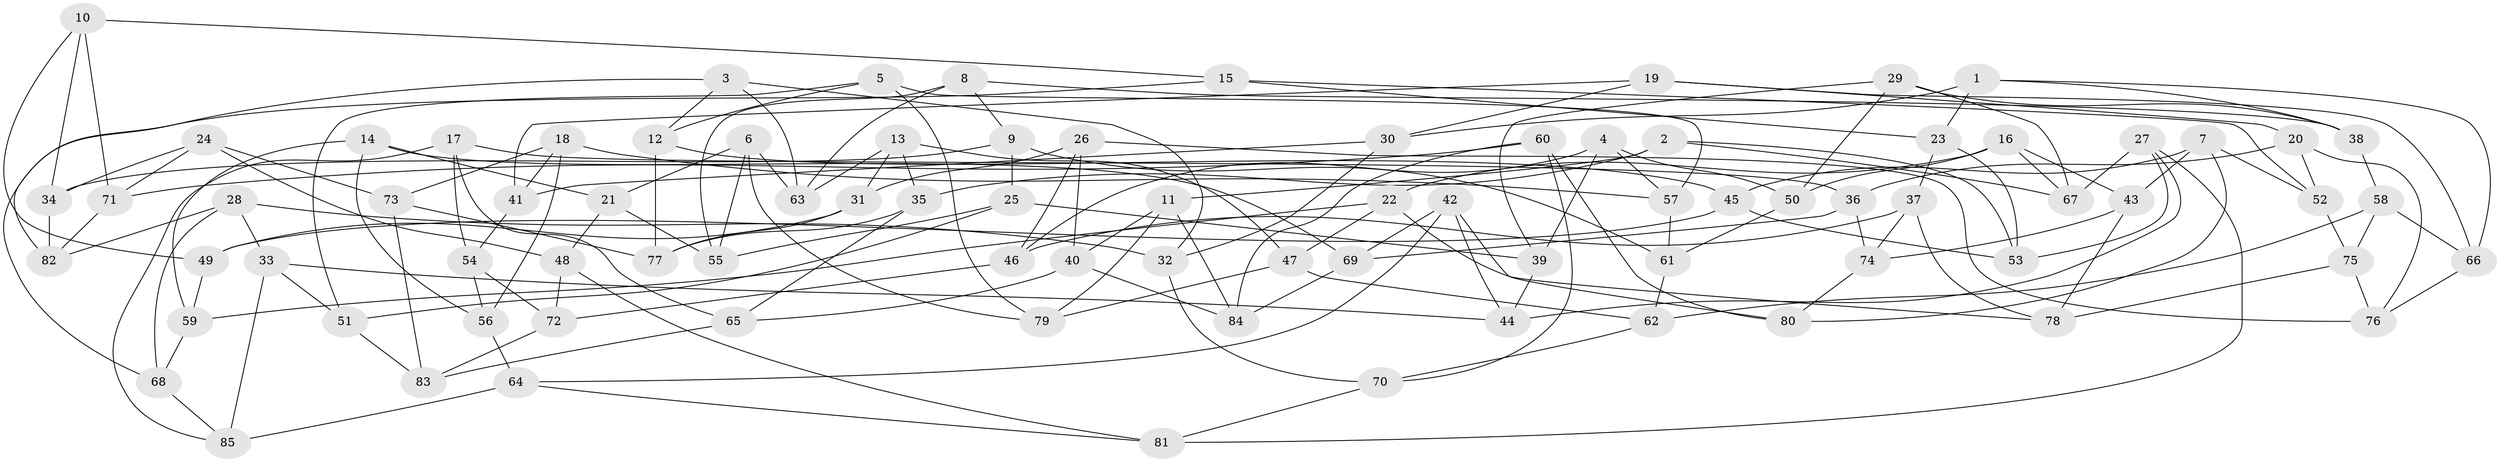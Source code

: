 // coarse degree distribution, {6: 0.46153846153846156, 5: 0.15384615384615385, 4: 0.38461538461538464}
// Generated by graph-tools (version 1.1) at 2025/52/02/27/25 19:52:33]
// undirected, 85 vertices, 170 edges
graph export_dot {
graph [start="1"]
  node [color=gray90,style=filled];
  1;
  2;
  3;
  4;
  5;
  6;
  7;
  8;
  9;
  10;
  11;
  12;
  13;
  14;
  15;
  16;
  17;
  18;
  19;
  20;
  21;
  22;
  23;
  24;
  25;
  26;
  27;
  28;
  29;
  30;
  31;
  32;
  33;
  34;
  35;
  36;
  37;
  38;
  39;
  40;
  41;
  42;
  43;
  44;
  45;
  46;
  47;
  48;
  49;
  50;
  51;
  52;
  53;
  54;
  55;
  56;
  57;
  58;
  59;
  60;
  61;
  62;
  63;
  64;
  65;
  66;
  67;
  68;
  69;
  70;
  71;
  72;
  73;
  74;
  75;
  76;
  77;
  78;
  79;
  80;
  81;
  82;
  83;
  84;
  85;
  1 -- 23;
  1 -- 38;
  1 -- 66;
  1 -- 30;
  2 -- 11;
  2 -- 53;
  2 -- 35;
  2 -- 67;
  3 -- 63;
  3 -- 32;
  3 -- 12;
  3 -- 82;
  4 -- 39;
  4 -- 50;
  4 -- 46;
  4 -- 57;
  5 -- 51;
  5 -- 79;
  5 -- 57;
  5 -- 12;
  6 -- 55;
  6 -- 63;
  6 -- 21;
  6 -- 79;
  7 -- 45;
  7 -- 43;
  7 -- 52;
  7 -- 80;
  8 -- 55;
  8 -- 38;
  8 -- 63;
  8 -- 9;
  9 -- 34;
  9 -- 25;
  9 -- 61;
  10 -- 34;
  10 -- 49;
  10 -- 71;
  10 -- 15;
  11 -- 40;
  11 -- 84;
  11 -- 79;
  12 -- 77;
  12 -- 45;
  13 -- 35;
  13 -- 31;
  13 -- 63;
  13 -- 47;
  14 -- 69;
  14 -- 21;
  14 -- 56;
  14 -- 59;
  15 -- 23;
  15 -- 68;
  15 -- 52;
  16 -- 67;
  16 -- 50;
  16 -- 22;
  16 -- 43;
  17 -- 54;
  17 -- 85;
  17 -- 65;
  17 -- 36;
  18 -- 56;
  18 -- 73;
  18 -- 57;
  18 -- 41;
  19 -- 66;
  19 -- 20;
  19 -- 30;
  19 -- 41;
  20 -- 76;
  20 -- 36;
  20 -- 52;
  21 -- 55;
  21 -- 48;
  22 -- 59;
  22 -- 47;
  22 -- 78;
  23 -- 53;
  23 -- 37;
  24 -- 48;
  24 -- 71;
  24 -- 73;
  24 -- 34;
  25 -- 51;
  25 -- 39;
  25 -- 55;
  26 -- 76;
  26 -- 31;
  26 -- 40;
  26 -- 46;
  27 -- 44;
  27 -- 81;
  27 -- 67;
  27 -- 53;
  28 -- 82;
  28 -- 68;
  28 -- 32;
  28 -- 33;
  29 -- 67;
  29 -- 39;
  29 -- 38;
  29 -- 50;
  30 -- 32;
  30 -- 41;
  31 -- 77;
  31 -- 49;
  32 -- 70;
  33 -- 51;
  33 -- 44;
  33 -- 85;
  34 -- 82;
  35 -- 65;
  35 -- 77;
  36 -- 69;
  36 -- 74;
  37 -- 74;
  37 -- 46;
  37 -- 78;
  38 -- 58;
  39 -- 44;
  40 -- 84;
  40 -- 65;
  41 -- 54;
  42 -- 80;
  42 -- 44;
  42 -- 64;
  42 -- 69;
  43 -- 74;
  43 -- 78;
  45 -- 49;
  45 -- 53;
  46 -- 72;
  47 -- 62;
  47 -- 79;
  48 -- 81;
  48 -- 72;
  49 -- 59;
  50 -- 61;
  51 -- 83;
  52 -- 75;
  54 -- 56;
  54 -- 72;
  56 -- 64;
  57 -- 61;
  58 -- 62;
  58 -- 66;
  58 -- 75;
  59 -- 68;
  60 -- 71;
  60 -- 84;
  60 -- 80;
  60 -- 70;
  61 -- 62;
  62 -- 70;
  64 -- 85;
  64 -- 81;
  65 -- 83;
  66 -- 76;
  68 -- 85;
  69 -- 84;
  70 -- 81;
  71 -- 82;
  72 -- 83;
  73 -- 77;
  73 -- 83;
  74 -- 80;
  75 -- 76;
  75 -- 78;
}
